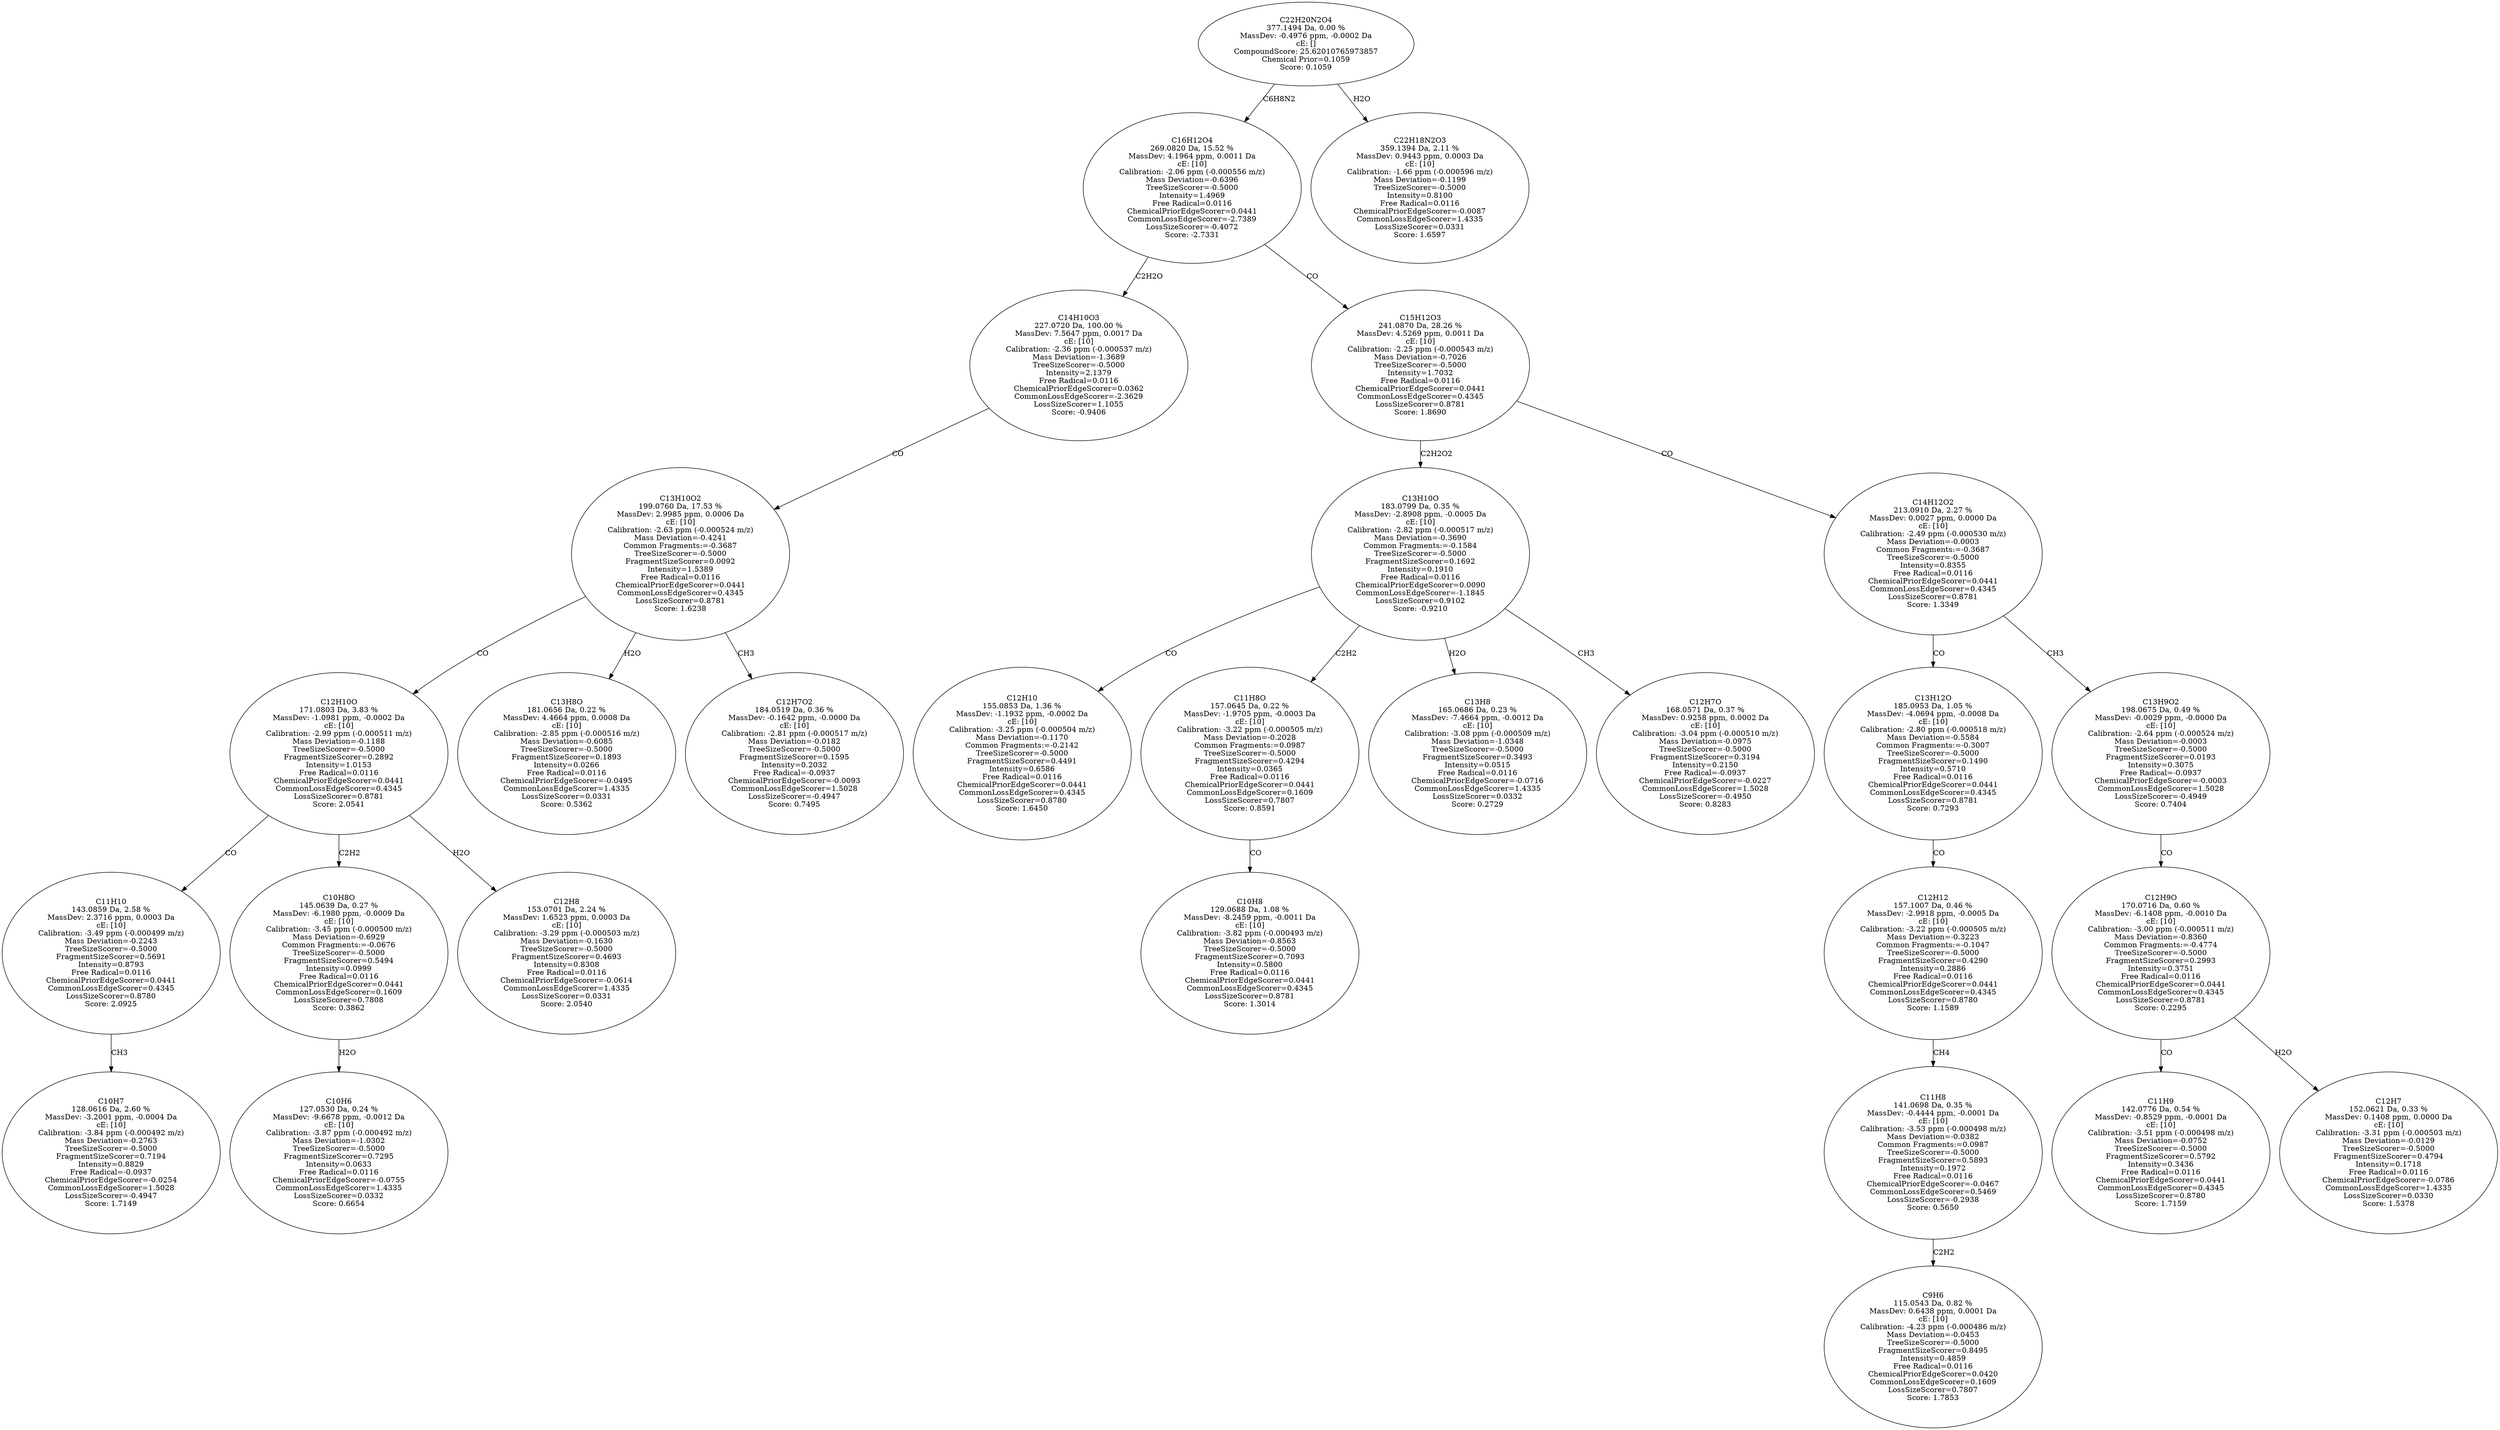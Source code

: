 strict digraph {
v1 [label="C10H7\n128.0616 Da, 2.60 %\nMassDev: -3.2001 ppm, -0.0004 Da\ncE: [10]\nCalibration: -3.84 ppm (-0.000492 m/z)\nMass Deviation=-0.2763\nTreeSizeScorer=-0.5000\nFragmentSizeScorer=0.7194\nIntensity=0.8829\nFree Radical=-0.0937\nChemicalPriorEdgeScorer=-0.0254\nCommonLossEdgeScorer=1.5028\nLossSizeScorer=-0.4947\nScore: 1.7149"];
v2 [label="C11H10\n143.0859 Da, 2.58 %\nMassDev: 2.3716 ppm, 0.0003 Da\ncE: [10]\nCalibration: -3.49 ppm (-0.000499 m/z)\nMass Deviation=-0.2243\nTreeSizeScorer=-0.5000\nFragmentSizeScorer=0.5691\nIntensity=0.8793\nFree Radical=0.0116\nChemicalPriorEdgeScorer=0.0441\nCommonLossEdgeScorer=0.4345\nLossSizeScorer=0.8780\nScore: 2.0925"];
v3 [label="C10H6\n127.0530 Da, 0.24 %\nMassDev: -9.6678 ppm, -0.0012 Da\ncE: [10]\nCalibration: -3.87 ppm (-0.000492 m/z)\nMass Deviation=-1.0302\nTreeSizeScorer=-0.5000\nFragmentSizeScorer=0.7295\nIntensity=0.0633\nFree Radical=0.0116\nChemicalPriorEdgeScorer=-0.0755\nCommonLossEdgeScorer=1.4335\nLossSizeScorer=0.0332\nScore: 0.6654"];
v4 [label="C10H8O\n145.0639 Da, 0.27 %\nMassDev: -6.1980 ppm, -0.0009 Da\ncE: [10]\nCalibration: -3.45 ppm (-0.000500 m/z)\nMass Deviation=-0.6929\nCommon Fragments:=-0.0676\nTreeSizeScorer=-0.5000\nFragmentSizeScorer=0.5494\nIntensity=0.0999\nFree Radical=0.0116\nChemicalPriorEdgeScorer=0.0441\nCommonLossEdgeScorer=0.1609\nLossSizeScorer=0.7808\nScore: 0.3862"];
v5 [label="C12H8\n153.0701 Da, 2.24 %\nMassDev: 1.6523 ppm, 0.0003 Da\ncE: [10]\nCalibration: -3.29 ppm (-0.000503 m/z)\nMass Deviation=-0.1630\nTreeSizeScorer=-0.5000\nFragmentSizeScorer=0.4693\nIntensity=0.8308\nFree Radical=0.0116\nChemicalPriorEdgeScorer=-0.0614\nCommonLossEdgeScorer=1.4335\nLossSizeScorer=0.0331\nScore: 2.0540"];
v6 [label="C12H10O\n171.0803 Da, 3.83 %\nMassDev: -1.0981 ppm, -0.0002 Da\ncE: [10]\nCalibration: -2.99 ppm (-0.000511 m/z)\nMass Deviation=-0.1188\nTreeSizeScorer=-0.5000\nFragmentSizeScorer=0.2892\nIntensity=1.0153\nFree Radical=0.0116\nChemicalPriorEdgeScorer=0.0441\nCommonLossEdgeScorer=0.4345\nLossSizeScorer=0.8781\nScore: 2.0541"];
v7 [label="C13H8O\n181.0656 Da, 0.22 %\nMassDev: 4.4664 ppm, 0.0008 Da\ncE: [10]\nCalibration: -2.85 ppm (-0.000516 m/z)\nMass Deviation=-0.6085\nTreeSizeScorer=-0.5000\nFragmentSizeScorer=0.1893\nIntensity=0.0266\nFree Radical=0.0116\nChemicalPriorEdgeScorer=-0.0495\nCommonLossEdgeScorer=1.4335\nLossSizeScorer=0.0331\nScore: 0.5362"];
v8 [label="C12H7O2\n184.0519 Da, 0.36 %\nMassDev: -0.1642 ppm, -0.0000 Da\ncE: [10]\nCalibration: -2.81 ppm (-0.000517 m/z)\nMass Deviation=-0.0182\nTreeSizeScorer=-0.5000\nFragmentSizeScorer=0.1595\nIntensity=0.2032\nFree Radical=-0.0937\nChemicalPriorEdgeScorer=-0.0093\nCommonLossEdgeScorer=1.5028\nLossSizeScorer=-0.4947\nScore: 0.7495"];
v9 [label="C13H10O2\n199.0760 Da, 17.53 %\nMassDev: 2.9985 ppm, 0.0006 Da\ncE: [10]\nCalibration: -2.63 ppm (-0.000524 m/z)\nMass Deviation=-0.4241\nCommon Fragments:=-0.3687\nTreeSizeScorer=-0.5000\nFragmentSizeScorer=0.0092\nIntensity=1.5389\nFree Radical=0.0116\nChemicalPriorEdgeScorer=0.0441\nCommonLossEdgeScorer=0.4345\nLossSizeScorer=0.8781\nScore: 1.6238"];
v10 [label="C14H10O3\n227.0720 Da, 100.00 %\nMassDev: 7.5647 ppm, 0.0017 Da\ncE: [10]\nCalibration: -2.36 ppm (-0.000537 m/z)\nMass Deviation=-1.3689\nTreeSizeScorer=-0.5000\nIntensity=2.1379\nFree Radical=0.0116\nChemicalPriorEdgeScorer=0.0362\nCommonLossEdgeScorer=-2.3629\nLossSizeScorer=1.1055\nScore: -0.9406"];
v11 [label="C12H10\n155.0853 Da, 1.36 %\nMassDev: -1.1932 ppm, -0.0002 Da\ncE: [10]\nCalibration: -3.25 ppm (-0.000504 m/z)\nMass Deviation=-0.1170\nCommon Fragments:=-0.2142\nTreeSizeScorer=-0.5000\nFragmentSizeScorer=0.4491\nIntensity=0.6586\nFree Radical=0.0116\nChemicalPriorEdgeScorer=0.0441\nCommonLossEdgeScorer=0.4345\nLossSizeScorer=0.8780\nScore: 1.6450"];
v12 [label="C10H8\n129.0688 Da, 1.08 %\nMassDev: -8.2459 ppm, -0.0011 Da\ncE: [10]\nCalibration: -3.82 ppm (-0.000493 m/z)\nMass Deviation=-0.8563\nTreeSizeScorer=-0.5000\nFragmentSizeScorer=0.7093\nIntensity=0.5800\nFree Radical=0.0116\nChemicalPriorEdgeScorer=0.0441\nCommonLossEdgeScorer=0.4345\nLossSizeScorer=0.8781\nScore: 1.3014"];
v13 [label="C11H8O\n157.0645 Da, 0.22 %\nMassDev: -1.9705 ppm, -0.0003 Da\ncE: [10]\nCalibration: -3.22 ppm (-0.000505 m/z)\nMass Deviation=-0.2028\nCommon Fragments:=0.0987\nTreeSizeScorer=-0.5000\nFragmentSizeScorer=0.4294\nIntensity=0.0365\nFree Radical=0.0116\nChemicalPriorEdgeScorer=0.0441\nCommonLossEdgeScorer=0.1609\nLossSizeScorer=0.7807\nScore: 0.8591"];
v14 [label="C13H8\n165.0686 Da, 0.23 %\nMassDev: -7.4664 ppm, -0.0012 Da\ncE: [10]\nCalibration: -3.08 ppm (-0.000509 m/z)\nMass Deviation=-1.0348\nTreeSizeScorer=-0.5000\nFragmentSizeScorer=0.3493\nIntensity=0.0515\nFree Radical=0.0116\nChemicalPriorEdgeScorer=-0.0716\nCommonLossEdgeScorer=1.4335\nLossSizeScorer=0.0332\nScore: 0.2729"];
v15 [label="C12H7O\n168.0571 Da, 0.37 %\nMassDev: 0.9258 ppm, 0.0002 Da\ncE: [10]\nCalibration: -3.04 ppm (-0.000510 m/z)\nMass Deviation=-0.0975\nTreeSizeScorer=-0.5000\nFragmentSizeScorer=0.3194\nIntensity=0.2150\nFree Radical=-0.0937\nChemicalPriorEdgeScorer=-0.0227\nCommonLossEdgeScorer=1.5028\nLossSizeScorer=-0.4950\nScore: 0.8283"];
v16 [label="C13H10O\n183.0799 Da, 0.35 %\nMassDev: -2.8908 ppm, -0.0005 Da\ncE: [10]\nCalibration: -2.82 ppm (-0.000517 m/z)\nMass Deviation=-0.3690\nCommon Fragments:=-0.1584\nTreeSizeScorer=-0.5000\nFragmentSizeScorer=0.1692\nIntensity=0.1910\nFree Radical=0.0116\nChemicalPriorEdgeScorer=0.0090\nCommonLossEdgeScorer=-1.1845\nLossSizeScorer=0.9102\nScore: -0.9210"];
v17 [label="C9H6\n115.0543 Da, 0.82 %\nMassDev: 0.6438 ppm, 0.0001 Da\ncE: [10]\nCalibration: -4.23 ppm (-0.000486 m/z)\nMass Deviation=-0.0453\nTreeSizeScorer=-0.5000\nFragmentSizeScorer=0.8495\nIntensity=0.4859\nFree Radical=0.0116\nChemicalPriorEdgeScorer=0.0420\nCommonLossEdgeScorer=0.1609\nLossSizeScorer=0.7807\nScore: 1.7853"];
v18 [label="C11H8\n141.0698 Da, 0.35 %\nMassDev: -0.4444 ppm, -0.0001 Da\ncE: [10]\nCalibration: -3.53 ppm (-0.000498 m/z)\nMass Deviation=-0.0382\nCommon Fragments:=0.0987\nTreeSizeScorer=-0.5000\nFragmentSizeScorer=0.5893\nIntensity=0.1972\nFree Radical=0.0116\nChemicalPriorEdgeScorer=-0.0467\nCommonLossEdgeScorer=0.5469\nLossSizeScorer=-0.2938\nScore: 0.5650"];
v19 [label="C12H12\n157.1007 Da, 0.46 %\nMassDev: -2.9918 ppm, -0.0005 Da\ncE: [10]\nCalibration: -3.22 ppm (-0.000505 m/z)\nMass Deviation=-0.3223\nCommon Fragments:=-0.1047\nTreeSizeScorer=-0.5000\nFragmentSizeScorer=0.4290\nIntensity=0.2886\nFree Radical=0.0116\nChemicalPriorEdgeScorer=0.0441\nCommonLossEdgeScorer=0.4345\nLossSizeScorer=0.8780\nScore: 1.1589"];
v20 [label="C13H12O\n185.0953 Da, 1.05 %\nMassDev: -4.0694 ppm, -0.0008 Da\ncE: [10]\nCalibration: -2.80 ppm (-0.000518 m/z)\nMass Deviation=-0.5584\nCommon Fragments:=-0.3007\nTreeSizeScorer=-0.5000\nFragmentSizeScorer=0.1490\nIntensity=0.5710\nFree Radical=0.0116\nChemicalPriorEdgeScorer=0.0441\nCommonLossEdgeScorer=0.4345\nLossSizeScorer=0.8781\nScore: 0.7293"];
v21 [label="C11H9\n142.0776 Da, 0.54 %\nMassDev: -0.8529 ppm, -0.0001 Da\ncE: [10]\nCalibration: -3.51 ppm (-0.000498 m/z)\nMass Deviation=-0.0752\nTreeSizeScorer=-0.5000\nFragmentSizeScorer=0.5792\nIntensity=0.3436\nFree Radical=0.0116\nChemicalPriorEdgeScorer=0.0441\nCommonLossEdgeScorer=0.4345\nLossSizeScorer=0.8780\nScore: 1.7159"];
v22 [label="C12H7\n152.0621 Da, 0.33 %\nMassDev: 0.1408 ppm, 0.0000 Da\ncE: [10]\nCalibration: -3.31 ppm (-0.000503 m/z)\nMass Deviation=-0.0129\nTreeSizeScorer=-0.5000\nFragmentSizeScorer=0.4794\nIntensity=0.1718\nFree Radical=0.0116\nChemicalPriorEdgeScorer=-0.0786\nCommonLossEdgeScorer=1.4335\nLossSizeScorer=0.0330\nScore: 1.5378"];
v23 [label="C12H9O\n170.0716 Da, 0.60 %\nMassDev: -6.1408 ppm, -0.0010 Da\ncE: [10]\nCalibration: -3.00 ppm (-0.000511 m/z)\nMass Deviation=-0.8360\nCommon Fragments:=-0.4774\nTreeSizeScorer=-0.5000\nFragmentSizeScorer=0.2993\nIntensity=0.3751\nFree Radical=0.0116\nChemicalPriorEdgeScorer=0.0441\nCommonLossEdgeScorer=0.4345\nLossSizeScorer=0.8781\nScore: 0.2295"];
v24 [label="C13H9O2\n198.0675 Da, 0.49 %\nMassDev: -0.0029 ppm, -0.0000 Da\ncE: [10]\nCalibration: -2.64 ppm (-0.000524 m/z)\nMass Deviation=-0.0003\nTreeSizeScorer=-0.5000\nFragmentSizeScorer=0.0193\nIntensity=0.3075\nFree Radical=-0.0937\nChemicalPriorEdgeScorer=-0.0003\nCommonLossEdgeScorer=1.5028\nLossSizeScorer=-0.4949\nScore: 0.7404"];
v25 [label="C14H12O2\n213.0910 Da, 2.27 %\nMassDev: 0.0027 ppm, 0.0000 Da\ncE: [10]\nCalibration: -2.49 ppm (-0.000530 m/z)\nMass Deviation=-0.0003\nCommon Fragments:=-0.3687\nTreeSizeScorer=-0.5000\nIntensity=0.8355\nFree Radical=0.0116\nChemicalPriorEdgeScorer=0.0441\nCommonLossEdgeScorer=0.4345\nLossSizeScorer=0.8781\nScore: 1.3349"];
v26 [label="C15H12O3\n241.0870 Da, 28.26 %\nMassDev: 4.5269 ppm, 0.0011 Da\ncE: [10]\nCalibration: -2.25 ppm (-0.000543 m/z)\nMass Deviation=-0.7026\nTreeSizeScorer=-0.5000\nIntensity=1.7032\nFree Radical=0.0116\nChemicalPriorEdgeScorer=0.0441\nCommonLossEdgeScorer=0.4345\nLossSizeScorer=0.8781\nScore: 1.8690"];
v27 [label="C16H12O4\n269.0820 Da, 15.52 %\nMassDev: 4.1964 ppm, 0.0011 Da\ncE: [10]\nCalibration: -2.06 ppm (-0.000556 m/z)\nMass Deviation=-0.6396\nTreeSizeScorer=-0.5000\nIntensity=1.4969\nFree Radical=0.0116\nChemicalPriorEdgeScorer=0.0441\nCommonLossEdgeScorer=-2.7389\nLossSizeScorer=-0.4072\nScore: -2.7331"];
v28 [label="C22H18N2O3\n359.1394 Da, 2.11 %\nMassDev: 0.9443 ppm, 0.0003 Da\ncE: [10]\nCalibration: -1.66 ppm (-0.000596 m/z)\nMass Deviation=-0.1199\nTreeSizeScorer=-0.5000\nIntensity=0.8100\nFree Radical=0.0116\nChemicalPriorEdgeScorer=-0.0087\nCommonLossEdgeScorer=1.4335\nLossSizeScorer=0.0331\nScore: 1.6597"];
v29 [label="C22H20N2O4\n377.1494 Da, 0.00 %\nMassDev: -0.4976 ppm, -0.0002 Da\ncE: []\nCompoundScore: 25.62010765973857\nChemical Prior=0.1059\nScore: 0.1059"];
v2 -> v1 [label="CH3"];
v6 -> v2 [label="CO"];
v4 -> v3 [label="H2O"];
v6 -> v4 [label="C2H2"];
v6 -> v5 [label="H2O"];
v9 -> v6 [label="CO"];
v9 -> v7 [label="H2O"];
v9 -> v8 [label="CH3"];
v10 -> v9 [label="CO"];
v27 -> v10 [label="C2H2O"];
v16 -> v11 [label="CO"];
v13 -> v12 [label="CO"];
v16 -> v13 [label="C2H2"];
v16 -> v14 [label="H2O"];
v16 -> v15 [label="CH3"];
v26 -> v16 [label="C2H2O2"];
v18 -> v17 [label="C2H2"];
v19 -> v18 [label="CH4"];
v20 -> v19 [label="CO"];
v25 -> v20 [label="CO"];
v23 -> v21 [label="CO"];
v23 -> v22 [label="H2O"];
v24 -> v23 [label="CO"];
v25 -> v24 [label="CH3"];
v26 -> v25 [label="CO"];
v27 -> v26 [label="CO"];
v29 -> v27 [label="C6H8N2"];
v29 -> v28 [label="H2O"];
}